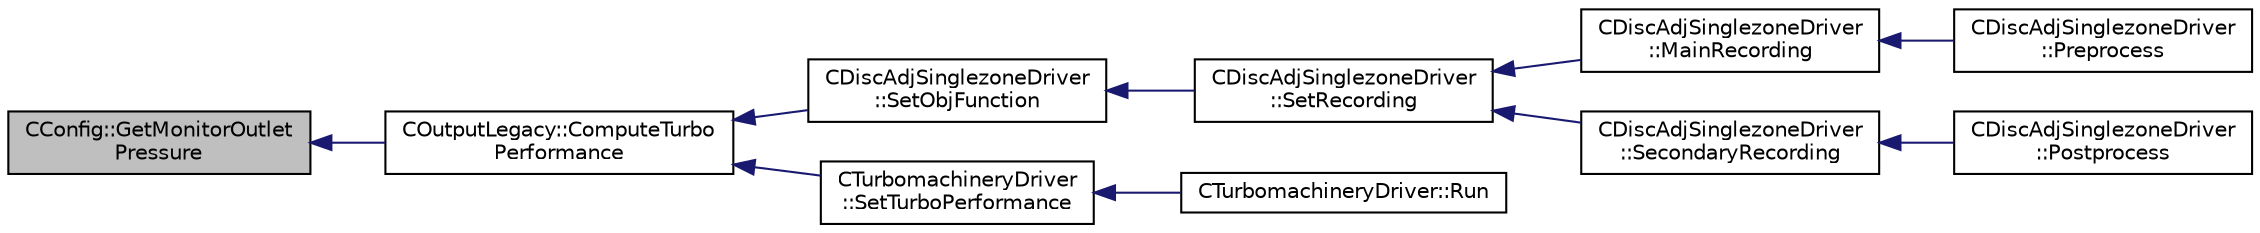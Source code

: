 digraph "CConfig::GetMonitorOutletPressure"
{
  edge [fontname="Helvetica",fontsize="10",labelfontname="Helvetica",labelfontsize="10"];
  node [fontname="Helvetica",fontsize="10",shape=record];
  rankdir="LR";
  Node7873 [label="CConfig::GetMonitorOutlet\lPressure",height=0.2,width=0.4,color="black", fillcolor="grey75", style="filled", fontcolor="black"];
  Node7873 -> Node7874 [dir="back",color="midnightblue",fontsize="10",style="solid",fontname="Helvetica"];
  Node7874 [label="COutputLegacy::ComputeTurbo\lPerformance",height=0.2,width=0.4,color="black", fillcolor="white", style="filled",URL="$class_c_output_legacy.html#a870a4170d6099c1f7c589596e20d2079",tooltip="Compute . "];
  Node7874 -> Node7875 [dir="back",color="midnightblue",fontsize="10",style="solid",fontname="Helvetica"];
  Node7875 [label="CDiscAdjSinglezoneDriver\l::SetObjFunction",height=0.2,width=0.4,color="black", fillcolor="white", style="filled",URL="$class_c_disc_adj_singlezone_driver.html#aea0513ac808106c6a92be610b3b17a6a",tooltip="Set the objective function. "];
  Node7875 -> Node7876 [dir="back",color="midnightblue",fontsize="10",style="solid",fontname="Helvetica"];
  Node7876 [label="CDiscAdjSinglezoneDriver\l::SetRecording",height=0.2,width=0.4,color="black", fillcolor="white", style="filled",URL="$class_c_disc_adj_singlezone_driver.html#a7e519f0f189a3a102b0630edaaa9d233",tooltip="Record one iteration of a flow iteration in within multiple zones. "];
  Node7876 -> Node7877 [dir="back",color="midnightblue",fontsize="10",style="solid",fontname="Helvetica"];
  Node7877 [label="CDiscAdjSinglezoneDriver\l::MainRecording",height=0.2,width=0.4,color="black", fillcolor="white", style="filled",URL="$class_c_disc_adj_singlezone_driver.html#af4087bc4859a336b67555336d8f28aaf",tooltip="Record the main computational path. "];
  Node7877 -> Node7878 [dir="back",color="midnightblue",fontsize="10",style="solid",fontname="Helvetica"];
  Node7878 [label="CDiscAdjSinglezoneDriver\l::Preprocess",height=0.2,width=0.4,color="black", fillcolor="white", style="filled",URL="$class_c_disc_adj_singlezone_driver.html#a2d0785572312526d0bd695a14dd405f2",tooltip="Preprocess the single-zone iteration. "];
  Node7876 -> Node7879 [dir="back",color="midnightblue",fontsize="10",style="solid",fontname="Helvetica"];
  Node7879 [label="CDiscAdjSinglezoneDriver\l::SecondaryRecording",height=0.2,width=0.4,color="black", fillcolor="white", style="filled",URL="$class_c_disc_adj_singlezone_driver.html#ad328a74dd89ed2e335b22c4bf2b53cb0",tooltip="Record the secondary computational path. "];
  Node7879 -> Node7880 [dir="back",color="midnightblue",fontsize="10",style="solid",fontname="Helvetica"];
  Node7880 [label="CDiscAdjSinglezoneDriver\l::Postprocess",height=0.2,width=0.4,color="black", fillcolor="white", style="filled",URL="$class_c_disc_adj_singlezone_driver.html#af0ac923c07d86674b252c28df9a115da",tooltip="Postprocess the adjoint iteration for ZONE_0. "];
  Node7874 -> Node7881 [dir="back",color="midnightblue",fontsize="10",style="solid",fontname="Helvetica"];
  Node7881 [label="CTurbomachineryDriver\l::SetTurboPerformance",height=0.2,width=0.4,color="black", fillcolor="white", style="filled",URL="$class_c_turbomachinery_driver.html#a5f79f6d56a18a557d1afce41629ec743",tooltip="Set Mixing Plane interface within multiple zones. "];
  Node7881 -> Node7882 [dir="back",color="midnightblue",fontsize="10",style="solid",fontname="Helvetica"];
  Node7882 [label="CTurbomachineryDriver::Run",height=0.2,width=0.4,color="black", fillcolor="white", style="filled",URL="$class_c_turbomachinery_driver.html#a4c5a1aaddfe1130684fbcdcacd7eb83f",tooltip="Run a single iteration of the physics within multiple zones. "];
}
